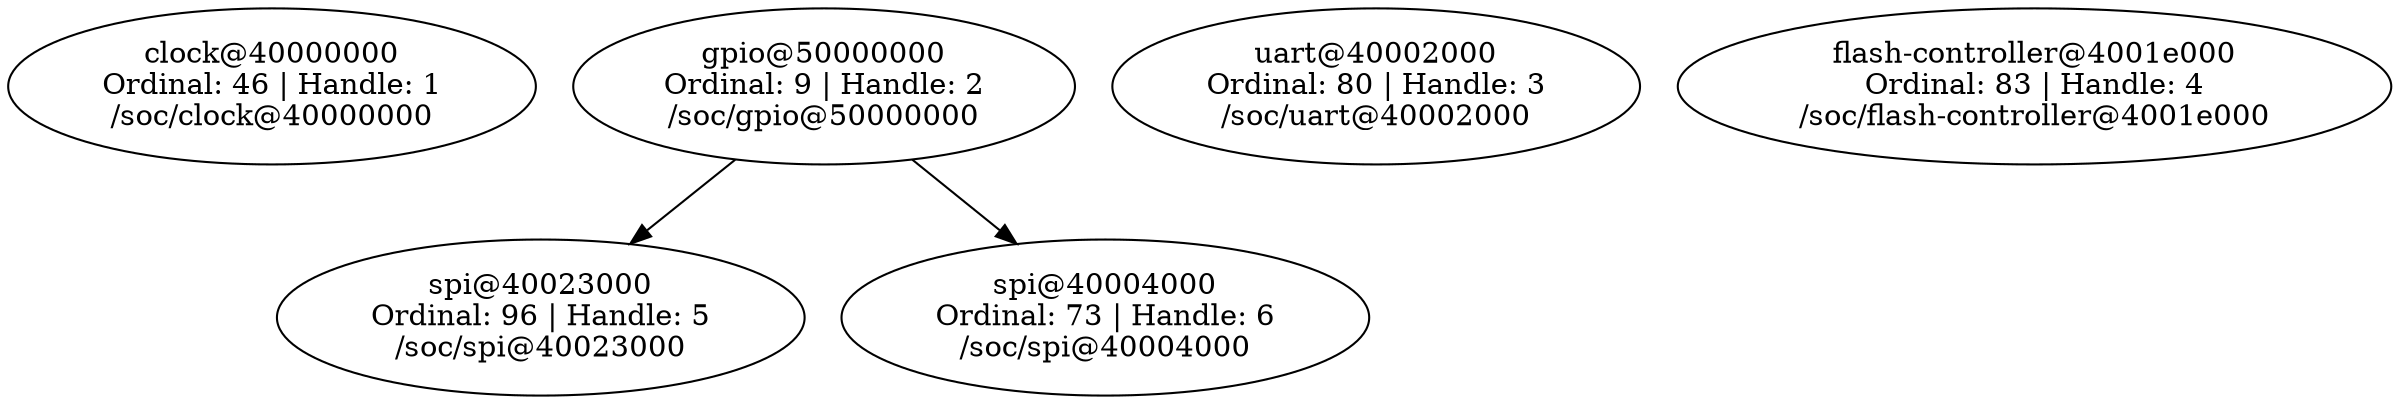 // C:/Users/nicholas/repos/tdoa/application/build/zephyr/zephyr_pre0.elf
digraph "Device dependency graph" {
	46 [label="clock@40000000\nOrdinal: 46 | Handle: 1\n/soc/clock@40000000"]
	9 [label="gpio@50000000\nOrdinal: 9 | Handle: 2\n/soc/gpio@50000000"]
	80 [label="uart@40002000\nOrdinal: 80 | Handle: 3\n/soc/uart@40002000"]
	83 [label="flash-controller@4001e000\nOrdinal: 83 | Handle: 4\n/soc/flash-controller@4001e000"]
	96 [label="spi@40023000\nOrdinal: 96 | Handle: 5\n/soc/spi@40023000"]
	73 [label="spi@40004000\nOrdinal: 73 | Handle: 6\n/soc/spi@40004000"]
	9 -> 96
	9 -> 73
}
